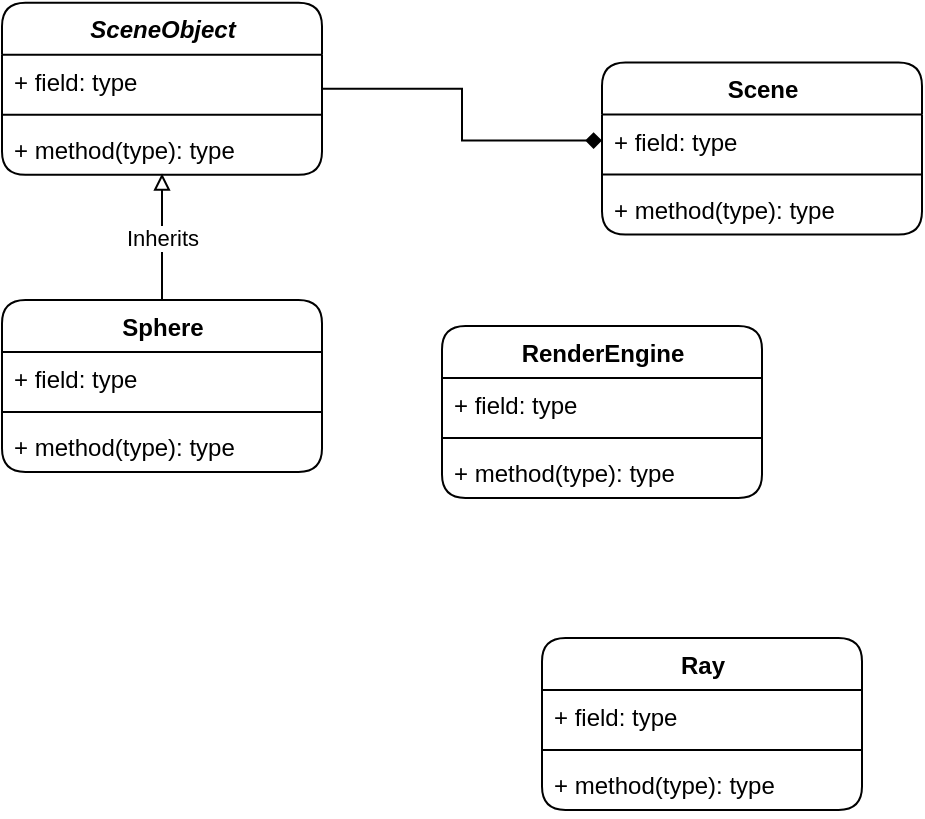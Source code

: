 <mxfile version="11.3.0" type="github" pages="1"><diagram id="MrHk-Hr7YyUdnZo1ahmc" name="Page-1"><mxGraphModel dx="971" dy="516" grid="1" gridSize="10" guides="1" tooltips="1" connect="1" arrows="1" fold="1" page="1" pageScale="1" pageWidth="827" pageHeight="1169" math="0" shadow="0"><root><mxCell id="0"/><mxCell id="1" parent="0"/><mxCell id="YPggoXLGuoCjKHJgoqWG-26" value="Ray" style="swimlane;fontStyle=1;align=center;verticalAlign=top;childLayout=stackLayout;horizontal=1;startSize=26;horizontalStack=0;resizeParent=1;resizeParentMax=0;resizeLast=0;collapsible=1;marginBottom=0;rounded=1;html=1;swimlaneLine=1;fillColor=#ffffff;swimlaneFillColor=#ffffff;labelBackgroundColor=none;labelBorderColor=none;" vertex="1" parent="1"><mxGeometry x="530" y="450" width="160" height="86" as="geometry"/></mxCell><mxCell id="YPggoXLGuoCjKHJgoqWG-27" value="+ field: type" style="text;strokeColor=none;fillColor=none;align=left;verticalAlign=top;spacingLeft=4;spacingRight=4;overflow=hidden;rotatable=0;points=[[0,0.5],[1,0.5]];portConstraint=eastwest;labelBackgroundColor=none;" vertex="1" parent="YPggoXLGuoCjKHJgoqWG-26"><mxGeometry y="26" width="160" height="26" as="geometry"/></mxCell><mxCell id="YPggoXLGuoCjKHJgoqWG-28" value="" style="line;strokeWidth=1;fillColor=none;align=left;verticalAlign=middle;spacingTop=-1;spacingLeft=3;spacingRight=3;rotatable=0;labelPosition=right;points=[];portConstraint=eastwest;" vertex="1" parent="YPggoXLGuoCjKHJgoqWG-26"><mxGeometry y="52" width="160" height="8" as="geometry"/></mxCell><mxCell id="YPggoXLGuoCjKHJgoqWG-29" value="+ method(type): type" style="text;strokeColor=none;fillColor=none;align=left;verticalAlign=top;spacingLeft=4;spacingRight=4;overflow=hidden;rotatable=0;points=[[0,0.5],[1,0.5]];portConstraint=eastwest;" vertex="1" parent="YPggoXLGuoCjKHJgoqWG-26"><mxGeometry y="60" width="160" height="26" as="geometry"/></mxCell><mxCell id="YPggoXLGuoCjKHJgoqWG-30" value="RenderEngine" style="swimlane;fontStyle=1;align=center;verticalAlign=top;childLayout=stackLayout;horizontal=1;startSize=26;horizontalStack=0;resizeParent=1;resizeParentMax=0;resizeLast=0;collapsible=1;marginBottom=0;rounded=1;html=1;swimlaneLine=1;fillColor=#ffffff;" vertex="1" parent="1"><mxGeometry x="480" y="294" width="160" height="86" as="geometry"/></mxCell><mxCell id="YPggoXLGuoCjKHJgoqWG-31" value="+ field: type" style="text;strokeColor=none;fillColor=none;align=left;verticalAlign=top;spacingLeft=4;spacingRight=4;overflow=hidden;rotatable=0;points=[[0,0.5],[1,0.5]];portConstraint=eastwest;" vertex="1" parent="YPggoXLGuoCjKHJgoqWG-30"><mxGeometry y="26" width="160" height="26" as="geometry"/></mxCell><mxCell id="YPggoXLGuoCjKHJgoqWG-32" value="" style="line;strokeWidth=1;fillColor=none;align=left;verticalAlign=middle;spacingTop=-1;spacingLeft=3;spacingRight=3;rotatable=0;labelPosition=right;points=[];portConstraint=eastwest;" vertex="1" parent="YPggoXLGuoCjKHJgoqWG-30"><mxGeometry y="52" width="160" height="8" as="geometry"/></mxCell><mxCell id="YPggoXLGuoCjKHJgoqWG-33" value="+ method(type): type" style="text;strokeColor=none;fillColor=none;align=left;verticalAlign=top;spacingLeft=4;spacingRight=4;overflow=hidden;rotatable=0;points=[[0,0.5],[1,0.5]];portConstraint=eastwest;" vertex="1" parent="YPggoXLGuoCjKHJgoqWG-30"><mxGeometry y="60" width="160" height="26" as="geometry"/></mxCell><mxCell id="YPggoXLGuoCjKHJgoqWG-34" value="Scene" style="swimlane;fontStyle=1;align=center;verticalAlign=top;childLayout=stackLayout;horizontal=1;startSize=26;horizontalStack=0;resizeParent=1;resizeParentMax=0;resizeLast=0;collapsible=1;marginBottom=0;rounded=1;html=1;swimlaneLine=1;fillColor=#ffffff;swimlaneFillColor=#ffffff;labelBackgroundColor=none;labelBorderColor=none;" vertex="1" parent="1"><mxGeometry x="560" y="162.31" width="160" height="86" as="geometry"/></mxCell><mxCell id="YPggoXLGuoCjKHJgoqWG-35" value="+ field: type" style="text;strokeColor=none;fillColor=none;align=left;verticalAlign=top;spacingLeft=4;spacingRight=4;overflow=hidden;rotatable=0;points=[[0,0.5],[1,0.5]];portConstraint=eastwest;labelBackgroundColor=none;" vertex="1" parent="YPggoXLGuoCjKHJgoqWG-34"><mxGeometry y="26" width="160" height="26" as="geometry"/></mxCell><mxCell id="YPggoXLGuoCjKHJgoqWG-36" value="" style="line;strokeWidth=1;fillColor=none;align=left;verticalAlign=middle;spacingTop=-1;spacingLeft=3;spacingRight=3;rotatable=0;labelPosition=right;points=[];portConstraint=eastwest;" vertex="1" parent="YPggoXLGuoCjKHJgoqWG-34"><mxGeometry y="52" width="160" height="8" as="geometry"/></mxCell><mxCell id="YPggoXLGuoCjKHJgoqWG-37" value="+ method(type): type" style="text;strokeColor=none;fillColor=none;align=left;verticalAlign=top;spacingLeft=4;spacingRight=4;overflow=hidden;rotatable=0;points=[[0,0.5],[1,0.5]];portConstraint=eastwest;" vertex="1" parent="YPggoXLGuoCjKHJgoqWG-34"><mxGeometry y="60" width="160" height="26" as="geometry"/></mxCell><mxCell id="YPggoXLGuoCjKHJgoqWG-49" style="edgeStyle=orthogonalEdgeStyle;rounded=0;orthogonalLoop=1;jettySize=auto;html=1;entryX=0;entryY=0.5;entryDx=0;entryDy=0;endArrow=diamond;endFill=1;elbow=vertical;" edge="1" parent="1" source="YPggoXLGuoCjKHJgoqWG-38" target="YPggoXLGuoCjKHJgoqWG-35"><mxGeometry relative="1" as="geometry"/></mxCell><mxCell id="YPggoXLGuoCjKHJgoqWG-38" value="&lt;i&gt;SceneObject&lt;/i&gt;" style="swimlane;fontStyle=1;align=center;verticalAlign=top;childLayout=stackLayout;horizontal=1;startSize=26;horizontalStack=0;resizeParent=1;resizeParentMax=0;resizeLast=0;collapsible=1;marginBottom=0;rounded=1;html=1;swimlaneLine=1;fillColor=#ffffff;swimlaneFillColor=#ffffff;labelBackgroundColor=none;labelBorderColor=none;" vertex="1" parent="1"><mxGeometry x="260" y="132.414" width="160" height="86" as="geometry"/></mxCell><mxCell id="YPggoXLGuoCjKHJgoqWG-39" value="+ field: type" style="text;strokeColor=none;fillColor=none;align=left;verticalAlign=top;spacingLeft=4;spacingRight=4;overflow=hidden;rotatable=0;points=[[0,0.5],[1,0.5]];portConstraint=eastwest;labelBackgroundColor=none;" vertex="1" parent="YPggoXLGuoCjKHJgoqWG-38"><mxGeometry y="26" width="160" height="26" as="geometry"/></mxCell><mxCell id="YPggoXLGuoCjKHJgoqWG-40" value="" style="line;strokeWidth=1;fillColor=none;align=left;verticalAlign=middle;spacingTop=-1;spacingLeft=3;spacingRight=3;rotatable=0;labelPosition=right;points=[];portConstraint=eastwest;" vertex="1" parent="YPggoXLGuoCjKHJgoqWG-38"><mxGeometry y="52" width="160" height="8" as="geometry"/></mxCell><mxCell id="YPggoXLGuoCjKHJgoqWG-41" value="+ method(type): type" style="text;strokeColor=none;fillColor=none;align=left;verticalAlign=top;spacingLeft=4;spacingRight=4;overflow=hidden;rotatable=0;points=[[0,0.5],[1,0.5]];portConstraint=eastwest;" vertex="1" parent="YPggoXLGuoCjKHJgoqWG-38"><mxGeometry y="60" width="160" height="26" as="geometry"/></mxCell><mxCell id="YPggoXLGuoCjKHJgoqWG-46" value="Inherits" style="edgeStyle=orthogonalEdgeStyle;rounded=0;orthogonalLoop=1;jettySize=auto;html=1;entryX=0.5;entryY=0.976;entryDx=0;entryDy=0;entryPerimeter=0;endArrow=block;endFill=0;" edge="1" parent="1" source="YPggoXLGuoCjKHJgoqWG-42" target="YPggoXLGuoCjKHJgoqWG-41"><mxGeometry relative="1" as="geometry"/></mxCell><mxCell id="YPggoXLGuoCjKHJgoqWG-42" value="Sphere" style="swimlane;fontStyle=1;align=center;verticalAlign=top;childLayout=stackLayout;horizontal=1;startSize=26;horizontalStack=0;resizeParent=1;resizeParentMax=0;resizeLast=0;collapsible=1;marginBottom=0;rounded=1;html=1;swimlaneLine=1;fillColor=#ffffff;swimlaneFillColor=#ffffff;labelBackgroundColor=none;labelBorderColor=none;" vertex="1" parent="1"><mxGeometry x="260" y="281" width="160" height="86" as="geometry"/></mxCell><mxCell id="YPggoXLGuoCjKHJgoqWG-43" value="+ field: type" style="text;strokeColor=none;fillColor=none;align=left;verticalAlign=top;spacingLeft=4;spacingRight=4;overflow=hidden;rotatable=0;points=[[0,0.5],[1,0.5]];portConstraint=eastwest;labelBackgroundColor=none;" vertex="1" parent="YPggoXLGuoCjKHJgoqWG-42"><mxGeometry y="26" width="160" height="26" as="geometry"/></mxCell><mxCell id="YPggoXLGuoCjKHJgoqWG-44" value="" style="line;strokeWidth=1;fillColor=none;align=left;verticalAlign=middle;spacingTop=-1;spacingLeft=3;spacingRight=3;rotatable=0;labelPosition=right;points=[];portConstraint=eastwest;" vertex="1" parent="YPggoXLGuoCjKHJgoqWG-42"><mxGeometry y="52" width="160" height="8" as="geometry"/></mxCell><mxCell id="YPggoXLGuoCjKHJgoqWG-45" value="+ method(type): type" style="text;strokeColor=none;fillColor=none;align=left;verticalAlign=top;spacingLeft=4;spacingRight=4;overflow=hidden;rotatable=0;points=[[0,0.5],[1,0.5]];portConstraint=eastwest;" vertex="1" parent="YPggoXLGuoCjKHJgoqWG-42"><mxGeometry y="60" width="160" height="26" as="geometry"/></mxCell></root></mxGraphModel></diagram></mxfile>